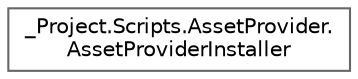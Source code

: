 digraph "Graphical Class Hierarchy"
{
 // LATEX_PDF_SIZE
  bgcolor="transparent";
  edge [fontname=Helvetica,fontsize=10,labelfontname=Helvetica,labelfontsize=10];
  node [fontname=Helvetica,fontsize=10,shape=box,height=0.2,width=0.4];
  rankdir="LR";
  Node0 [id="Node000000",label="_Project.Scripts.AssetProvider.\lAssetProviderInstaller",height=0.2,width=0.4,color="grey40", fillcolor="white", style="filled",URL="$class___project_1_1_scripts_1_1_asset_provider_1_1_asset_provider_installer.html",tooltip="Класс отвечающий за инъекцию AssetProvider в приложение"];
}
